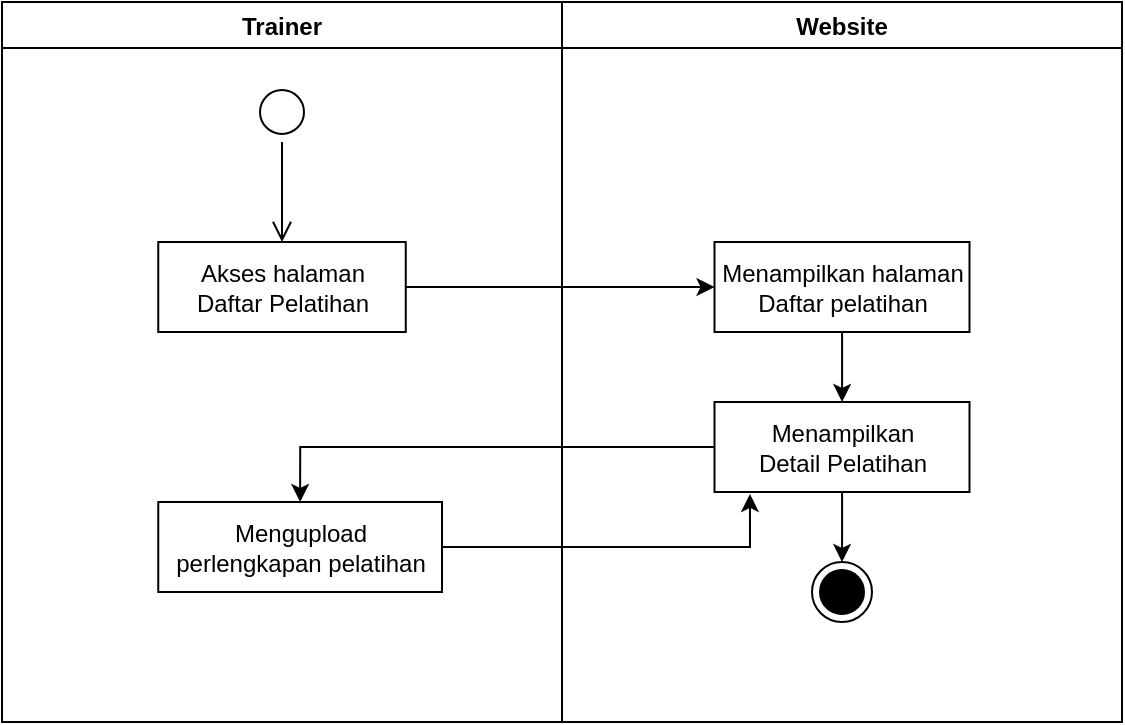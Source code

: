 <mxfile version="20.2.0" type="device"><diagram id="nOILgjzs1CTs9jmxUcYW" name="Halaman-1"><mxGraphModel dx="1157" dy="600" grid="1" gridSize="10" guides="1" tooltips="1" connect="1" arrows="1" fold="1" page="1" pageScale="1" pageWidth="827" pageHeight="1169" math="0" shadow="0"><root><mxCell id="0"/><mxCell id="1" parent="0"/><mxCell id="344NtPdGkeCcKTMXCR7t-1" value="Website" style="swimlane;fillColor=none;" parent="1" vertex="1"><mxGeometry x="440" y="160" width="280" height="360" as="geometry"/></mxCell><mxCell id="344NtPdGkeCcKTMXCR7t-44" style="edgeStyle=orthogonalEdgeStyle;rounded=0;orthogonalLoop=1;jettySize=auto;html=1;" parent="344NtPdGkeCcKTMXCR7t-1" source="344NtPdGkeCcKTMXCR7t-2" target="344NtPdGkeCcKTMXCR7t-4" edge="1"><mxGeometry relative="1" as="geometry"/></mxCell><mxCell id="344NtPdGkeCcKTMXCR7t-2" value="Menampilkan halaman&lt;br&gt;Daftar pelatihan" style="html=1;strokeColor=#000000;fillColor=default;" parent="344NtPdGkeCcKTMXCR7t-1" vertex="1"><mxGeometry x="76.25" y="120" width="127.5" height="45" as="geometry"/></mxCell><mxCell id="344NtPdGkeCcKTMXCR7t-3" value="" style="ellipse;html=1;shape=endState;fillColor=#000000;strokeColor=#000000;" parent="344NtPdGkeCcKTMXCR7t-1" vertex="1"><mxGeometry x="125" y="280" width="30" height="30" as="geometry"/></mxCell><mxCell id="344NtPdGkeCcKTMXCR7t-46" style="edgeStyle=orthogonalEdgeStyle;rounded=0;orthogonalLoop=1;jettySize=auto;html=1;" parent="344NtPdGkeCcKTMXCR7t-1" source="344NtPdGkeCcKTMXCR7t-4" target="344NtPdGkeCcKTMXCR7t-3" edge="1"><mxGeometry relative="1" as="geometry"/></mxCell><mxCell id="344NtPdGkeCcKTMXCR7t-4" value="Menampilkan &lt;br&gt;Detail Pelatihan" style="html=1;strokeColor=#000000;fillColor=default;" parent="344NtPdGkeCcKTMXCR7t-1" vertex="1"><mxGeometry x="76.25" y="200" width="127.5" height="45" as="geometry"/></mxCell><mxCell id="344NtPdGkeCcKTMXCR7t-13" value="Trainer" style="swimlane;fillColor=none;" parent="1" vertex="1"><mxGeometry x="160" y="160" width="280" height="360" as="geometry"/></mxCell><mxCell id="344NtPdGkeCcKTMXCR7t-14" value="" style="ellipse;html=1;shape=startState;fillColor=default;strokeColor=#000000;" parent="344NtPdGkeCcKTMXCR7t-13" vertex="1"><mxGeometry x="125" y="40" width="30" height="30" as="geometry"/></mxCell><mxCell id="344NtPdGkeCcKTMXCR7t-15" value="" style="edgeStyle=orthogonalEdgeStyle;html=1;verticalAlign=bottom;endArrow=open;endSize=8;strokeColor=#000000;rounded=0;" parent="344NtPdGkeCcKTMXCR7t-13" source="344NtPdGkeCcKTMXCR7t-14" edge="1"><mxGeometry relative="1" as="geometry"><mxPoint x="140" y="120" as="targetPoint"/></mxGeometry></mxCell><mxCell id="344NtPdGkeCcKTMXCR7t-16" value="Akses halaman&lt;br&gt;Daftar Pelatihan" style="html=1;strokeColor=#000000;fillColor=default;" parent="344NtPdGkeCcKTMXCR7t-13" vertex="1"><mxGeometry x="78.13" y="120" width="123.75" height="45" as="geometry"/></mxCell><mxCell id="H0tA11HkoM4yQCeroH_f-1" value="Mengupload&lt;br&gt;perlengkapan pelatihan" style="html=1;strokeColor=#000000;fillColor=default;" vertex="1" parent="344NtPdGkeCcKTMXCR7t-13"><mxGeometry x="78.13" y="250" width="141.87" height="45" as="geometry"/></mxCell><mxCell id="344NtPdGkeCcKTMXCR7t-28" style="edgeStyle=orthogonalEdgeStyle;rounded=0;orthogonalLoop=1;jettySize=auto;html=1;exitX=1;exitY=0.5;exitDx=0;exitDy=0;strokeColor=#000000;entryX=0;entryY=0.5;entryDx=0;entryDy=0;" parent="1" source="344NtPdGkeCcKTMXCR7t-16" target="344NtPdGkeCcKTMXCR7t-2" edge="1"><mxGeometry relative="1" as="geometry"><mxPoint x="560" y="225" as="targetPoint"/><Array as="points"><mxPoint x="500" y="303"/><mxPoint x="510" y="303"/></Array></mxGeometry></mxCell><mxCell id="H0tA11HkoM4yQCeroH_f-2" style="edgeStyle=orthogonalEdgeStyle;rounded=0;orthogonalLoop=1;jettySize=auto;html=1;entryX=0.5;entryY=0;entryDx=0;entryDy=0;" edge="1" parent="1" source="344NtPdGkeCcKTMXCR7t-4" target="H0tA11HkoM4yQCeroH_f-1"><mxGeometry relative="1" as="geometry"/></mxCell><mxCell id="H0tA11HkoM4yQCeroH_f-3" style="edgeStyle=orthogonalEdgeStyle;rounded=0;orthogonalLoop=1;jettySize=auto;html=1;entryX=0.139;entryY=1.022;entryDx=0;entryDy=0;entryPerimeter=0;" edge="1" parent="1" source="H0tA11HkoM4yQCeroH_f-1" target="344NtPdGkeCcKTMXCR7t-4"><mxGeometry relative="1" as="geometry"/></mxCell></root></mxGraphModel></diagram></mxfile>